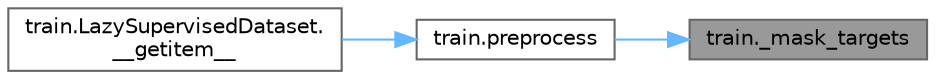 digraph "train._mask_targets"
{
 // LATEX_PDF_SIZE
  bgcolor="transparent";
  edge [fontname=Helvetica,fontsize=10,labelfontname=Helvetica,labelfontsize=10];
  node [fontname=Helvetica,fontsize=10,shape=box,height=0.2,width=0.4];
  rankdir="RL";
  Node1 [id="Node000001",label="train._mask_targets",height=0.2,width=0.4,color="gray40", fillcolor="grey60", style="filled", fontcolor="black",tooltip=" "];
  Node1 -> Node2 [id="edge3_Node000001_Node000002",dir="back",color="steelblue1",style="solid",tooltip=" "];
  Node2 [id="Node000002",label="train.preprocess",height=0.2,width=0.4,color="grey40", fillcolor="white", style="filled",URL="$namespacetrain.html#a6e906e31ad5c33c28b1e6303d645dba8",tooltip=" "];
  Node2 -> Node3 [id="edge4_Node000002_Node000003",dir="back",color="steelblue1",style="solid",tooltip=" "];
  Node3 [id="Node000003",label="train.LazySupervisedDataset.\l__getitem__",height=0.2,width=0.4,color="grey40", fillcolor="white", style="filled",URL="$classtrain_1_1_lazy_supervised_dataset.html#ac22e9e31ad402a958d23aa1859ab5d2d",tooltip=" "];
}
